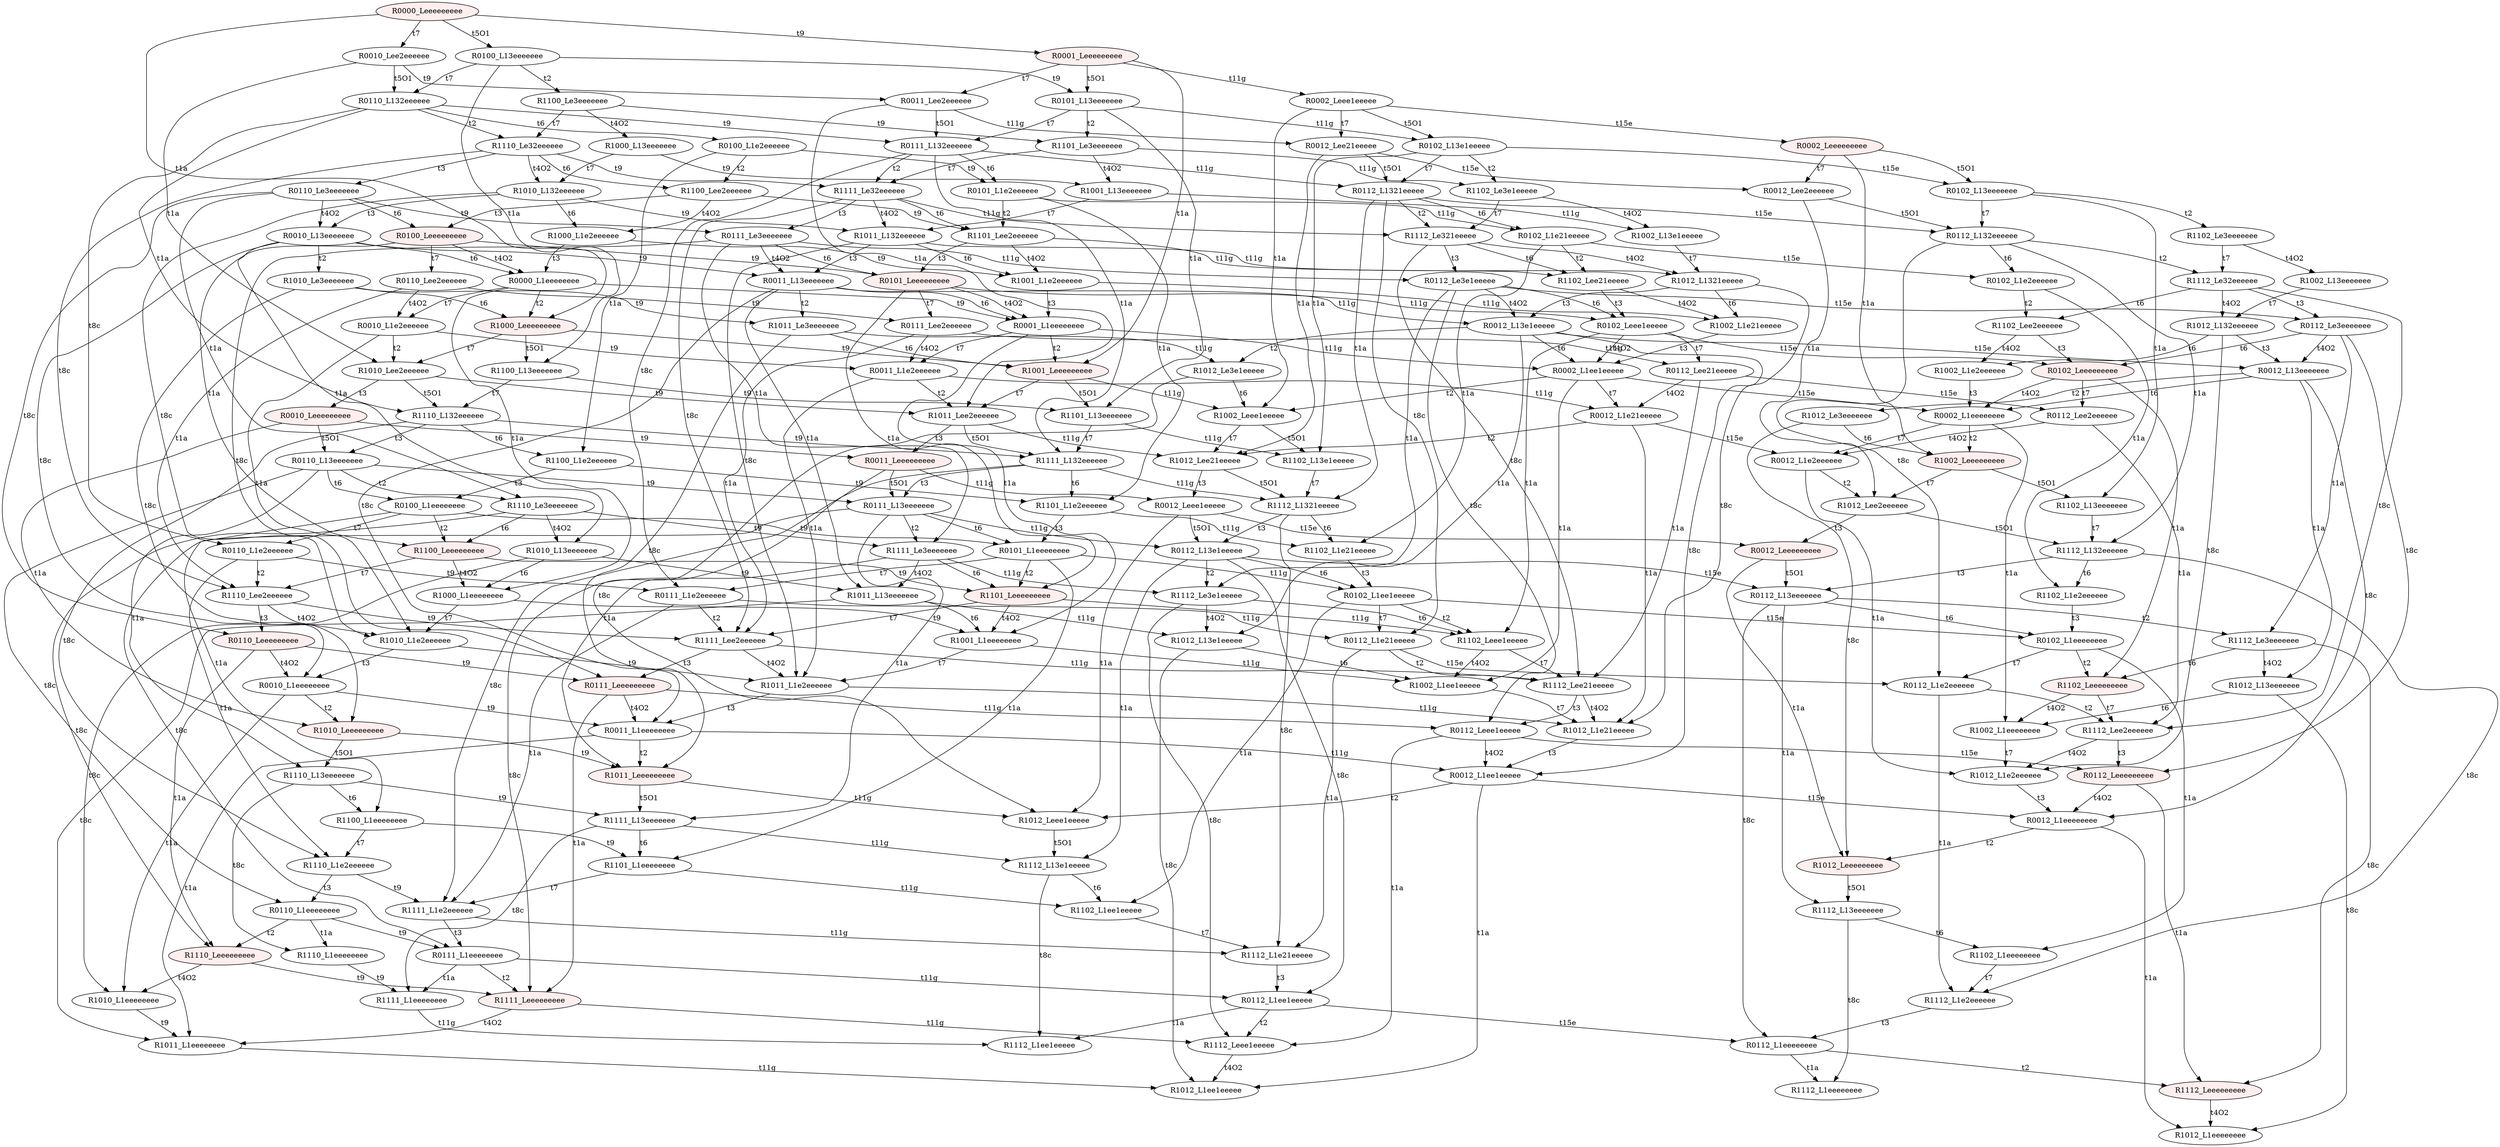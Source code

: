 digraph "SCinput/ic" {
node [style=filled fillcolor="#FFEEEE"]; R0000_Leeeeeeeee ;
node [style=filled fillcolor="#FFEEEE"]; R1000_Leeeeeeeee ;
node [fillcolor="#FFFFFF"]; R1100_L13eeeeeee ;
node [fillcolor="#FFFFFF"]; R1110_L132eeeeee ;
node [fillcolor="#FFFFFF"]; R0110_L13eeeeeee ;
node [fillcolor="#FFFFFF"]; R1110_L13eeeeeee ;
node [fillcolor="#FFFFFF"]; R1100_L1eeeeeeee ;
node [fillcolor="#FFFFFF"]; R1110_L1e2eeeeee ;
node [fillcolor="#FFFFFF"]; R0110_L1eeeeeeee ;
node [fillcolor="#FFFFFF"]; R1110_L1eeeeeeee ;
node [fillcolor="#FFFFFF"]; R1111_L1eeeeeeee ;
node [fillcolor="#FFFFFF"]; R1112_L1ee1eeeee ;
node [style=filled fillcolor="#FFEEEE"]; R1110_Leeeeeeeee ;
node [fillcolor="#FFFFFF"]; R1010_L1eeeeeeee ;
node [fillcolor="#FFFFFF"]; R1011_L1eeeeeeee ;
node [fillcolor="#FFFFFF"]; R1012_L1ee1eeeee ;
node [style=filled fillcolor="#FFEEEE"]; R1111_Leeeeeeeee ;
node [fillcolor="#FFFFFF"]; R1112_Leee1eeeee ;
node [fillcolor="#FFFFFF"]; R0111_L1eeeeeeee ;
node [fillcolor="#FFFFFF"]; R0112_L1ee1eeeee ;
node [fillcolor="#FFFFFF"]; R0112_L1eeeeeeee ;
node [fillcolor="#FFFFFF"]; R1112_L1eeeeeeee ;
node [style=filled fillcolor="#FFEEEE"]; R1112_Leeeeeeeee ;
node [fillcolor="#FFFFFF"]; R1012_L1eeeeeeee ;
node [fillcolor="#FFFFFF"]; R1111_L1e2eeeeee ;
node [fillcolor="#FFFFFF"]; R1112_L1e21eeeee ;
node [fillcolor="#FFFFFF"]; R1101_L1eeeeeeee ;
node [fillcolor="#FFFFFF"]; R1102_L1ee1eeeee ;
node [fillcolor="#FFFFFF"]; R1111_L13eeeeeee ;
node [fillcolor="#FFFFFF"]; R1112_L13e1eeeee ;
node [fillcolor="#FFFFFF"]; R1110_Le3eeeeeee ;
node [fillcolor="#FFFFFF"]; R1010_L13eeeeeee ;
node [fillcolor="#FFFFFF"]; R1000_L1eeeeeeee ;
node [fillcolor="#FFFFFF"]; R1010_L1e2eeeeee ;
node [fillcolor="#FFFFFF"]; R0010_L1eeeeeeee ;
node [style=filled fillcolor="#FFEEEE"]; R1010_Leeeeeeeee ;
node [style=filled fillcolor="#FFEEEE"]; R1011_Leeeeeeeee ;
node [fillcolor="#FFFFFF"]; R1012_Leee1eeeee ;
node [fillcolor="#FFFFFF"]; R0011_L1eeeeeeee ;
node [fillcolor="#FFFFFF"]; R0012_L1ee1eeeee ;
node [fillcolor="#FFFFFF"]; R0012_L1eeeeeeee ;
node [style=filled fillcolor="#FFEEEE"]; R1012_Leeeeeeeee ;
node [fillcolor="#FFFFFF"]; R1112_L13eeeeeee ;
node [fillcolor="#FFFFFF"]; R1102_L1eeeeeeee ;
node [fillcolor="#FFFFFF"]; R1112_L1e2eeeeee ;
node [fillcolor="#FFFFFF"]; R1011_L1e2eeeeee ;
node [fillcolor="#FFFFFF"]; R1012_L1e21eeeee ;
node [fillcolor="#FFFFFF"]; R1001_L1eeeeeeee ;
node [fillcolor="#FFFFFF"]; R1002_L1ee1eeeee ;
node [fillcolor="#FFFFFF"]; R1011_L13eeeeeee ;
node [fillcolor="#FFFFFF"]; R1012_L13e1eeeee ;
node [style=filled fillcolor="#FFEEEE"]; R1100_Leeeeeeeee ;
node [fillcolor="#FFFFFF"]; R1110_Lee2eeeeee ;
node [style=filled fillcolor="#FFEEEE"]; R0110_Leeeeeeeee ;
node [style=filled fillcolor="#FFEEEE"]; R0111_Leeeeeeeee ;
node [fillcolor="#FFFFFF"]; R0112_Leee1eeeee ;
node [style=filled fillcolor="#FFEEEE"]; R0112_Leeeeeeeee ;
node [fillcolor="#FFFFFF"]; R1111_Lee2eeeeee ;
node [fillcolor="#FFFFFF"]; R1112_Lee21eeeee ;
node [style=filled fillcolor="#FFEEEE"]; R1101_Leeeeeeeee ;
node [fillcolor="#FFFFFF"]; R1102_Leee1eeeee ;
node [fillcolor="#FFFFFF"]; R1111_Le3eeeeeee ;
node [fillcolor="#FFFFFF"]; R1112_Le3e1eeeee ;
node [fillcolor="#FFFFFF"]; R0100_L1eeeeeeee ;
node [fillcolor="#FFFFFF"]; R0110_L1e2eeeeee ;
node [fillcolor="#FFFFFF"]; R0111_L1e2eeeeee ;
node [fillcolor="#FFFFFF"]; R0112_L1e21eeeee ;
node [fillcolor="#FFFFFF"]; R0112_L1e2eeeeee ;
node [fillcolor="#FFFFFF"]; R1112_Lee2eeeeee ;
node [fillcolor="#FFFFFF"]; R1012_L1e2eeeeee ;
node [fillcolor="#FFFFFF"]; R0101_L1eeeeeeee ;
node [fillcolor="#FFFFFF"]; R0102_L1ee1eeeee ;
node [fillcolor="#FFFFFF"]; R0102_L1eeeeeeee ;
node [style=filled fillcolor="#FFEEEE"]; R1102_Leeeeeeeee ;
node [fillcolor="#FFFFFF"]; R1002_L1eeeeeeee ;
node [fillcolor="#FFFFFF"]; R0111_L13eeeeeee ;
node [fillcolor="#FFFFFF"]; R0112_L13e1eeeee ;
node [fillcolor="#FFFFFF"]; R0112_L13eeeeeee ;
node [fillcolor="#FFFFFF"]; R1112_Le3eeeeeee ;
node [fillcolor="#FFFFFF"]; R1012_L13eeeeeee ;
node [fillcolor="#FFFFFF"]; R1100_L1e2eeeeee ;
node [fillcolor="#FFFFFF"]; R1101_L1e2eeeeee ;
node [fillcolor="#FFFFFF"]; R1102_L1e21eeeee ;
node [fillcolor="#FFFFFF"]; R1111_L132eeeeee ;
node [fillcolor="#FFFFFF"]; R1112_L1321eeeee ;
node [fillcolor="#FFFFFF"]; R1101_L13eeeeeee ;
node [fillcolor="#FFFFFF"]; R1102_L13e1eeeee ;
node [fillcolor="#FFFFFF"]; R1010_Lee2eeeeee ;
node [style=filled fillcolor="#FFEEEE"]; R0010_Leeeeeeeee ;
node [style=filled fillcolor="#FFEEEE"]; R0011_Leeeeeeeee ;
node [fillcolor="#FFFFFF"]; R0012_Leee1eeeee ;
node [style=filled fillcolor="#FFEEEE"]; R0012_Leeeeeeeee ;
node [fillcolor="#FFFFFF"]; R1011_Lee2eeeeee ;
node [fillcolor="#FFFFFF"]; R1012_Lee21eeeee ;
node [style=filled fillcolor="#FFEEEE"]; R1001_Leeeeeeeee ;
node [fillcolor="#FFFFFF"]; R1002_Leee1eeeee ;
node [fillcolor="#FFFFFF"]; R0100_L13eeeeeee ;
node [fillcolor="#FFFFFF"]; R1100_Le3eeeeeee ;
node [fillcolor="#FFFFFF"]; R1000_L13eeeeeee ;
node [fillcolor="#FFFFFF"]; R1010_L132eeeeee ;
node [fillcolor="#FFFFFF"]; R0010_L13eeeeeee ;
node [fillcolor="#FFFFFF"]; R1010_Le3eeeeeee ;
node [fillcolor="#FFFFFF"]; R1011_Le3eeeeeee ;
node [fillcolor="#FFFFFF"]; R1012_Le3e1eeeee ;
node [fillcolor="#FFFFFF"]; R0000_L1eeeeeeee ;
node [fillcolor="#FFFFFF"]; R0010_L1e2eeeeee ;
node [fillcolor="#FFFFFF"]; R0011_L1e2eeeeee ;
node [fillcolor="#FFFFFF"]; R0012_L1e21eeeee ;
node [fillcolor="#FFFFFF"]; R0012_L1e2eeeeee ;
node [fillcolor="#FFFFFF"]; R1012_Lee2eeeeee ;
node [fillcolor="#FFFFFF"]; R1112_L132eeeeee ;
node [fillcolor="#FFFFFF"]; R1102_L1e2eeeeee ;
node [fillcolor="#FFFFFF"]; R0001_L1eeeeeeee ;
node [fillcolor="#FFFFFF"]; R0002_L1ee1eeeee ;
node [fillcolor="#FFFFFF"]; R0002_L1eeeeeeee ;
node [style=filled fillcolor="#FFEEEE"]; R1002_Leeeeeeeee ;
node [fillcolor="#FFFFFF"]; R1102_L13eeeeeee ;
node [fillcolor="#FFFFFF"]; R0011_L13eeeeeee ;
node [fillcolor="#FFFFFF"]; R0012_L13e1eeeee ;
node [fillcolor="#FFFFFF"]; R0012_L13eeeeeee ;
node [fillcolor="#FFFFFF"]; R1012_Le3eeeeeee ;
node [fillcolor="#FFFFFF"]; R1000_L1e2eeeeee ;
node [fillcolor="#FFFFFF"]; R1001_L1e2eeeeee ;
node [fillcolor="#FFFFFF"]; R1002_L1e21eeeee ;
node [fillcolor="#FFFFFF"]; R1011_L132eeeeee ;
node [fillcolor="#FFFFFF"]; R1012_L1321eeeee ;
node [fillcolor="#FFFFFF"]; R1001_L13eeeeeee ;
node [fillcolor="#FFFFFF"]; R1002_L13e1eeeee ;
node [fillcolor="#FFFFFF"]; R1110_Le32eeeeee ;
node [fillcolor="#FFFFFF"]; R0110_Le3eeeeeee ;
node [style=filled fillcolor="#FFEEEE"]; R0100_Leeeeeeeee ;
node [fillcolor="#FFFFFF"]; R0110_Lee2eeeeee ;
node [fillcolor="#FFFFFF"]; R0111_Lee2eeeeee ;
node [fillcolor="#FFFFFF"]; R0112_Lee21eeeee ;
node [fillcolor="#FFFFFF"]; R0112_Lee2eeeeee ;
node [style=filled fillcolor="#FFEEEE"]; R0101_Leeeeeeeee ;
node [fillcolor="#FFFFFF"]; R0102_Leee1eeeee ;
node [style=filled fillcolor="#FFEEEE"]; R0102_Leeeeeeeee ;
node [fillcolor="#FFFFFF"]; R0111_Le3eeeeeee ;
node [fillcolor="#FFFFFF"]; R0112_Le3e1eeeee ;
node [fillcolor="#FFFFFF"]; R0112_Le3eeeeeee ;
node [fillcolor="#FFFFFF"]; R1100_Lee2eeeeee ;
node [fillcolor="#FFFFFF"]; R1101_Lee2eeeeee ;
node [fillcolor="#FFFFFF"]; R1102_Lee21eeeee ;
node [fillcolor="#FFFFFF"]; R1111_Le32eeeeee ;
node [fillcolor="#FFFFFF"]; R1112_Le321eeeee ;
node [fillcolor="#FFFFFF"]; R1101_Le3eeeeeee ;
node [fillcolor="#FFFFFF"]; R1102_Le3e1eeeee ;
node [fillcolor="#FFFFFF"]; R0110_L132eeeeee ;
node [fillcolor="#FFFFFF"]; R0100_L1e2eeeeee ;
node [fillcolor="#FFFFFF"]; R0101_L1e2eeeeee ;
node [fillcolor="#FFFFFF"]; R0102_L1e21eeeee ;
node [fillcolor="#FFFFFF"]; R0102_L1e2eeeeee ;
node [fillcolor="#FFFFFF"]; R1102_Lee2eeeeee ;
node [fillcolor="#FFFFFF"]; R1002_L1e2eeeeee ;
node [fillcolor="#FFFFFF"]; R0111_L132eeeeee ;
node [fillcolor="#FFFFFF"]; R0112_L1321eeeee ;
node [fillcolor="#FFFFFF"]; R0112_L132eeeeee ;
node [fillcolor="#FFFFFF"]; R1112_Le32eeeeee ;
node [fillcolor="#FFFFFF"]; R1012_L132eeeeee ;
node [fillcolor="#FFFFFF"]; R0101_L13eeeeeee ;
node [fillcolor="#FFFFFF"]; R0102_L13e1eeeee ;
node [fillcolor="#FFFFFF"]; R0102_L13eeeeeee ;
node [fillcolor="#FFFFFF"]; R1102_Le3eeeeeee ;
node [fillcolor="#FFFFFF"]; R1002_L13eeeeeee ;
node [fillcolor="#FFFFFF"]; R0010_Lee2eeeeee ;
node [fillcolor="#FFFFFF"]; R0011_Lee2eeeeee ;
node [fillcolor="#FFFFFF"]; R0012_Lee21eeeee ;
node [fillcolor="#FFFFFF"]; R0012_Lee2eeeeee ;
node [style=filled fillcolor="#FFEEEE"]; R0001_Leeeeeeeee ;
node [fillcolor="#FFFFFF"]; R0002_Leee1eeeee ;
node [style=filled fillcolor="#FFEEEE"]; R0002_Leeeeeeeee ;
R0000_Leeeeeeeee -> R0001_Leeeeeeeee [label=t9]
R0000_Leeeeeeeee -> R0010_Lee2eeeeee [label=t7]
R0000_Leeeeeeeee -> R0100_L13eeeeeee [label=t5O1]
R0000_Leeeeeeeee -> R1000_Leeeeeeeee [label=t1a]
R1000_Leeeeeeeee -> R1001_Leeeeeeeee [label=t9]
R1000_Leeeeeeeee -> R1010_Lee2eeeeee [label=t7]
R1000_Leeeeeeeee -> R1100_L13eeeeeee [label=t5O1]
R1100_L13eeeeeee -> R1101_L13eeeeeee [label=t9]
R1100_L13eeeeeee -> R1110_L132eeeeee [label=t7]
R1110_L132eeeeee -> R1111_L132eeeeee [label=t9]
R1110_L132eeeeee -> R1110_L1e2eeeeee [label=t8c]
R1110_L132eeeeee -> R1100_L1e2eeeeee [label=t6]
R1110_L132eeeeee -> R0110_L13eeeeeee [label=t3]
R0110_L13eeeeeee -> R0111_L13eeeeeee [label=t9]
R0110_L13eeeeeee -> R0110_L1eeeeeeee [label=t8c]
R0110_L13eeeeeee -> R0100_L1eeeeeeee [label=t6]
R0110_L13eeeeeee -> R1110_Le3eeeeeee [label=t2]
R0110_L13eeeeeee -> R1110_L13eeeeeee [label=t1a]
R1110_L13eeeeeee -> R1111_L13eeeeeee [label=t9]
R1110_L13eeeeeee -> R1110_L1eeeeeeee [label=t8c]
R1110_L13eeeeeee -> R1100_L1eeeeeeee [label=t6]
R1100_L1eeeeeeee -> R1101_L1eeeeeeee [label=t9]
R1100_L1eeeeeeee -> R1110_L1e2eeeeee [label=t7]
R1110_L1e2eeeeee -> R1111_L1e2eeeeee [label=t9]
R1110_L1e2eeeeee -> R0110_L1eeeeeeee [label=t3]
R0110_L1eeeeeeee -> R0111_L1eeeeeeee [label=t9]
R0110_L1eeeeeeee -> R1110_Leeeeeeeee [label=t2]
R0110_L1eeeeeeee -> R1110_L1eeeeeeee [label=t1a]
R1110_L1eeeeeeee -> R1111_L1eeeeeeee [label=t9]
R1111_L1eeeeeeee -> R1112_L1ee1eeeee [label=t11g]
R1110_Leeeeeeeee -> R1111_Leeeeeeeee [label=t9]
R1110_Leeeeeeeee -> R1010_L1eeeeeeee [label=t4O2]
R1010_L1eeeeeeee -> R1011_L1eeeeeeee [label=t9]
R1011_L1eeeeeeee -> R1012_L1ee1eeeee [label=t11g]
R1111_Leeeeeeeee -> R1112_Leee1eeeee [label=t11g]
R1111_Leeeeeeeee -> R1011_L1eeeeeeee [label=t4O2]
R1112_Leee1eeeee -> R1012_L1ee1eeeee [label=t4O2]
R0111_L1eeeeeeee -> R0112_L1ee1eeeee [label=t11g]
R0111_L1eeeeeeee -> R1111_Leeeeeeeee [label=t2]
R0111_L1eeeeeeee -> R1111_L1eeeeeeee [label=t1a]
R0112_L1ee1eeeee -> R0112_L1eeeeeeee [label=t15e]
R0112_L1ee1eeeee -> R1112_Leee1eeeee [label=t2]
R0112_L1ee1eeeee -> R1112_L1ee1eeeee [label=t1a]
R0112_L1eeeeeeee -> R1112_Leeeeeeeee [label=t2]
R0112_L1eeeeeeee -> R1112_L1eeeeeeee [label=t1a]
R1112_Leeeeeeeee -> R1012_L1eeeeeeee [label=t4O2]
R1111_L1e2eeeeee -> R1112_L1e21eeeee [label=t11g]
R1111_L1e2eeeeee -> R0111_L1eeeeeeee [label=t3]
R1112_L1e21eeeee -> R0112_L1ee1eeeee [label=t3]
R1101_L1eeeeeeee -> R1102_L1ee1eeeee [label=t11g]
R1101_L1eeeeeeee -> R1111_L1e2eeeeee [label=t7]
R1102_L1ee1eeeee -> R1112_L1e21eeeee [label=t7]
R1111_L13eeeeeee -> R1112_L13e1eeeee [label=t11g]
R1111_L13eeeeeee -> R1111_L1eeeeeeee [label=t8c]
R1111_L13eeeeeee -> R1101_L1eeeeeeee [label=t6]
R1112_L13e1eeeee -> R1112_L1ee1eeeee [label=t8c]
R1112_L13e1eeeee -> R1102_L1ee1eeeee [label=t6]
R1110_Le3eeeeeee -> R1111_Le3eeeeeee [label=t9]
R1110_Le3eeeeeee -> R1110_Leeeeeeeee [label=t8c]
R1110_Le3eeeeeee -> R1100_Leeeeeeeee [label=t6]
R1110_Le3eeeeeee -> R1010_L13eeeeeee [label=t4O2]
R1010_L13eeeeeee -> R1011_L13eeeeeee [label=t9]
R1010_L13eeeeeee -> R1010_L1eeeeeeee [label=t8c]
R1010_L13eeeeeee -> R1000_L1eeeeeeee [label=t6]
R1000_L1eeeeeeee -> R1001_L1eeeeeeee [label=t9]
R1000_L1eeeeeeee -> R1010_L1e2eeeeee [label=t7]
R1010_L1e2eeeeee -> R1011_L1e2eeeeee [label=t9]
R1010_L1e2eeeeee -> R0010_L1eeeeeeee [label=t3]
R0010_L1eeeeeeee -> R0011_L1eeeeeeee [label=t9]
R0010_L1eeeeeeee -> R1010_Leeeeeeeee [label=t2]
R0010_L1eeeeeeee -> R1010_L1eeeeeeee [label=t1a]
R1010_Leeeeeeeee -> R1011_Leeeeeeeee [label=t9]
R1010_Leeeeeeeee -> R1110_L13eeeeeee [label=t5O1]
R1011_Leeeeeeeee -> R1012_Leee1eeeee [label=t11g]
R1011_Leeeeeeeee -> R1111_L13eeeeeee [label=t5O1]
R1012_Leee1eeeee -> R1112_L13e1eeeee [label=t5O1]
R0011_L1eeeeeeee -> R0012_L1ee1eeeee [label=t11g]
R0011_L1eeeeeeee -> R1011_Leeeeeeeee [label=t2]
R0011_L1eeeeeeee -> R1011_L1eeeeeeee [label=t1a]
R0012_L1ee1eeeee -> R0012_L1eeeeeeee [label=t15e]
R0012_L1ee1eeeee -> R1012_Leee1eeeee [label=t2]
R0012_L1ee1eeeee -> R1012_L1ee1eeeee [label=t1a]
R0012_L1eeeeeeee -> R1012_Leeeeeeeee [label=t2]
R0012_L1eeeeeeee -> R1012_L1eeeeeeee [label=t1a]
R1012_Leeeeeeeee -> R1112_L13eeeeeee [label=t5O1]
R1112_L13eeeeeee -> R1112_L1eeeeeeee [label=t8c]
R1112_L13eeeeeee -> R1102_L1eeeeeeee [label=t6]
R1102_L1eeeeeeee -> R1112_L1e2eeeeee [label=t7]
R1112_L1e2eeeeee -> R0112_L1eeeeeeee [label=t3]
R1011_L1e2eeeeee -> R1012_L1e21eeeee [label=t11g]
R1011_L1e2eeeeee -> R0011_L1eeeeeeee [label=t3]
R1012_L1e21eeeee -> R0012_L1ee1eeeee [label=t3]
R1001_L1eeeeeeee -> R1002_L1ee1eeeee [label=t11g]
R1001_L1eeeeeeee -> R1011_L1e2eeeeee [label=t7]
R1002_L1ee1eeeee -> R1012_L1e21eeeee [label=t7]
R1011_L13eeeeeee -> R1012_L13e1eeeee [label=t11g]
R1011_L13eeeeeee -> R1011_L1eeeeeeee [label=t8c]
R1011_L13eeeeeee -> R1001_L1eeeeeeee [label=t6]
R1012_L13e1eeeee -> R1012_L1ee1eeeee [label=t8c]
R1012_L13e1eeeee -> R1002_L1ee1eeeee [label=t6]
R1100_Leeeeeeeee -> R1101_Leeeeeeeee [label=t9]
R1100_Leeeeeeeee -> R1110_Lee2eeeeee [label=t7]
R1100_Leeeeeeeee -> R1000_L1eeeeeeee [label=t4O2]
R1110_Lee2eeeeee -> R1111_Lee2eeeeee [label=t9]
R1110_Lee2eeeeee -> R1010_L1e2eeeeee [label=t4O2]
R1110_Lee2eeeeee -> R0110_Leeeeeeeee [label=t3]
R0110_Leeeeeeeee -> R0111_Leeeeeeeee [label=t9]
R0110_Leeeeeeeee -> R0010_L1eeeeeeee [label=t4O2]
R0110_Leeeeeeeee -> R1110_Leeeeeeeee [label=t1a]
R0111_Leeeeeeeee -> R0112_Leee1eeeee [label=t11g]
R0111_Leeeeeeeee -> R0011_L1eeeeeeee [label=t4O2]
R0111_Leeeeeeeee -> R1111_Leeeeeeeee [label=t1a]
R0112_Leee1eeeee -> R0012_L1ee1eeeee [label=t4O2]
R0112_Leee1eeeee -> R0112_Leeeeeeeee [label=t15e]
R0112_Leee1eeeee -> R1112_Leee1eeeee [label=t1a]
R0112_Leeeeeeeee -> R0012_L1eeeeeeee [label=t4O2]
R0112_Leeeeeeeee -> R1112_Leeeeeeeee [label=t1a]
R1111_Lee2eeeeee -> R1112_Lee21eeeee [label=t11g]
R1111_Lee2eeeeee -> R1011_L1e2eeeeee [label=t4O2]
R1111_Lee2eeeeee -> R0111_Leeeeeeeee [label=t3]
R1112_Lee21eeeee -> R1012_L1e21eeeee [label=t4O2]
R1112_Lee21eeeee -> R0112_Leee1eeeee [label=t3]
R1101_Leeeeeeeee -> R1102_Leee1eeeee [label=t11g]
R1101_Leeeeeeeee -> R1111_Lee2eeeeee [label=t7]
R1101_Leeeeeeeee -> R1001_L1eeeeeeee [label=t4O2]
R1102_Leee1eeeee -> R1112_Lee21eeeee [label=t7]
R1102_Leee1eeeee -> R1002_L1ee1eeeee [label=t4O2]
R1111_Le3eeeeeee -> R1112_Le3e1eeeee [label=t11g]
R1111_Le3eeeeeee -> R1111_Leeeeeeeee [label=t8c]
R1111_Le3eeeeeee -> R1101_Leeeeeeeee [label=t6]
R1111_Le3eeeeeee -> R1011_L13eeeeeee [label=t4O2]
R1112_Le3e1eeeee -> R1112_Leee1eeeee [label=t8c]
R1112_Le3e1eeeee -> R1102_Leee1eeeee [label=t6]
R1112_Le3e1eeeee -> R1012_L13e1eeeee [label=t4O2]
R0100_L1eeeeeeee -> R0101_L1eeeeeeee [label=t9]
R0100_L1eeeeeeee -> R0110_L1e2eeeeee [label=t7]
R0100_L1eeeeeeee -> R1100_Leeeeeeeee [label=t2]
R0100_L1eeeeeeee -> R1100_L1eeeeeeee [label=t1a]
R0110_L1e2eeeeee -> R0111_L1e2eeeeee [label=t9]
R0110_L1e2eeeeee -> R1110_Lee2eeeeee [label=t2]
R0110_L1e2eeeeee -> R1110_L1e2eeeeee [label=t1a]
R0111_L1e2eeeeee -> R0112_L1e21eeeee [label=t11g]
R0111_L1e2eeeeee -> R1111_Lee2eeeeee [label=t2]
R0111_L1e2eeeeee -> R1111_L1e2eeeeee [label=t1a]
R0112_L1e21eeeee -> R0112_L1e2eeeeee [label=t15e]
R0112_L1e21eeeee -> R1112_Lee21eeeee [label=t2]
R0112_L1e21eeeee -> R1112_L1e21eeeee [label=t1a]
R0112_L1e2eeeeee -> R1112_Lee2eeeeee [label=t2]
R0112_L1e2eeeeee -> R1112_L1e2eeeeee [label=t1a]
R1112_Lee2eeeeee -> R1012_L1e2eeeeee [label=t4O2]
R1112_Lee2eeeeee -> R0112_Leeeeeeeee [label=t3]
R1012_L1e2eeeeee -> R0012_L1eeeeeeee [label=t3]
R0101_L1eeeeeeee -> R0102_L1ee1eeeee [label=t11g]
R0101_L1eeeeeeee -> R0111_L1e2eeeeee [label=t7]
R0101_L1eeeeeeee -> R1101_Leeeeeeeee [label=t2]
R0101_L1eeeeeeee -> R1101_L1eeeeeeee [label=t1a]
R0102_L1ee1eeeee -> R0112_L1e21eeeee [label=t7]
R0102_L1ee1eeeee -> R0102_L1eeeeeeee [label=t15e]
R0102_L1ee1eeeee -> R1102_Leee1eeeee [label=t2]
R0102_L1ee1eeeee -> R1102_L1ee1eeeee [label=t1a]
R0102_L1eeeeeeee -> R0112_L1e2eeeeee [label=t7]
R0102_L1eeeeeeee -> R1102_Leeeeeeeee [label=t2]
R0102_L1eeeeeeee -> R1102_L1eeeeeeee [label=t1a]
R1102_Leeeeeeeee -> R1112_Lee2eeeeee [label=t7]
R1102_Leeeeeeeee -> R1002_L1eeeeeeee [label=t4O2]
R1002_L1eeeeeeee -> R1012_L1e2eeeeee [label=t7]
R0111_L13eeeeeee -> R0112_L13e1eeeee [label=t11g]
R0111_L13eeeeeee -> R0111_L1eeeeeeee [label=t8c]
R0111_L13eeeeeee -> R0101_L1eeeeeeee [label=t6]
R0111_L13eeeeeee -> R1111_Le3eeeeeee [label=t2]
R0111_L13eeeeeee -> R1111_L13eeeeeee [label=t1a]
R0112_L13e1eeeee -> R0112_L1ee1eeeee [label=t8c]
R0112_L13e1eeeee -> R0102_L1ee1eeeee [label=t6]
R0112_L13e1eeeee -> R0112_L13eeeeeee [label=t15e]
R0112_L13e1eeeee -> R1112_Le3e1eeeee [label=t2]
R0112_L13e1eeeee -> R1112_L13e1eeeee [label=t1a]
R0112_L13eeeeeee -> R0112_L1eeeeeeee [label=t8c]
R0112_L13eeeeeee -> R0102_L1eeeeeeee [label=t6]
R0112_L13eeeeeee -> R1112_Le3eeeeeee [label=t2]
R0112_L13eeeeeee -> R1112_L13eeeeeee [label=t1a]
R1112_Le3eeeeeee -> R1112_Leeeeeeeee [label=t8c]
R1112_Le3eeeeeee -> R1102_Leeeeeeeee [label=t6]
R1112_Le3eeeeeee -> R1012_L13eeeeeee [label=t4O2]
R1012_L13eeeeeee -> R1012_L1eeeeeeee [label=t8c]
R1012_L13eeeeeee -> R1002_L1eeeeeeee [label=t6]
R1100_L1e2eeeeee -> R1101_L1e2eeeeee [label=t9]
R1100_L1e2eeeeee -> R0100_L1eeeeeeee [label=t3]
R1101_L1e2eeeeee -> R1102_L1e21eeeee [label=t11g]
R1101_L1e2eeeeee -> R0101_L1eeeeeeee [label=t3]
R1102_L1e21eeeee -> R0102_L1ee1eeeee [label=t3]
R1111_L132eeeeee -> R1112_L1321eeeee [label=t11g]
R1111_L132eeeeee -> R1111_L1e2eeeeee [label=t8c]
R1111_L132eeeeee -> R1101_L1e2eeeeee [label=t6]
R1111_L132eeeeee -> R0111_L13eeeeeee [label=t3]
R1112_L1321eeeee -> R1112_L1e21eeeee [label=t8c]
R1112_L1321eeeee -> R1102_L1e21eeeee [label=t6]
R1112_L1321eeeee -> R0112_L13e1eeeee [label=t3]
R1101_L13eeeeeee -> R1102_L13e1eeeee [label=t11g]
R1101_L13eeeeeee -> R1111_L132eeeeee [label=t7]
R1102_L13e1eeeee -> R1112_L1321eeeee [label=t7]
R1010_Lee2eeeeee -> R1011_Lee2eeeeee [label=t9]
R1010_Lee2eeeeee -> R1110_L132eeeeee [label=t5O1]
R1010_Lee2eeeeee -> R0010_Leeeeeeeee [label=t3]
R0010_Leeeeeeeee -> R0011_Leeeeeeeee [label=t9]
R0010_Leeeeeeeee -> R0110_L13eeeeeee [label=t5O1]
R0010_Leeeeeeeee -> R1010_Leeeeeeeee [label=t1a]
R0011_Leeeeeeeee -> R0012_Leee1eeeee [label=t11g]
R0011_Leeeeeeeee -> R0111_L13eeeeeee [label=t5O1]
R0011_Leeeeeeeee -> R1011_Leeeeeeeee [label=t1a]
R0012_Leee1eeeee -> R0112_L13e1eeeee [label=t5O1]
R0012_Leee1eeeee -> R0012_Leeeeeeeee [label=t15e]
R0012_Leee1eeeee -> R1012_Leee1eeeee [label=t1a]
R0012_Leeeeeeeee -> R0112_L13eeeeeee [label=t5O1]
R0012_Leeeeeeeee -> R1012_Leeeeeeeee [label=t1a]
R1011_Lee2eeeeee -> R1012_Lee21eeeee [label=t11g]
R1011_Lee2eeeeee -> R1111_L132eeeeee [label=t5O1]
R1011_Lee2eeeeee -> R0011_Leeeeeeeee [label=t3]
R1012_Lee21eeeee -> R1112_L1321eeeee [label=t5O1]
R1012_Lee21eeeee -> R0012_Leee1eeeee [label=t3]
R1001_Leeeeeeeee -> R1002_Leee1eeeee [label=t11g]
R1001_Leeeeeeeee -> R1011_Lee2eeeeee [label=t7]
R1001_Leeeeeeeee -> R1101_L13eeeeeee [label=t5O1]
R1002_Leee1eeeee -> R1012_Lee21eeeee [label=t7]
R1002_Leee1eeeee -> R1102_L13e1eeeee [label=t5O1]
R0100_L13eeeeeee -> R0101_L13eeeeeee [label=t9]
R0100_L13eeeeeee -> R0110_L132eeeeee [label=t7]
R0100_L13eeeeeee -> R1100_Le3eeeeeee [label=t2]
R0100_L13eeeeeee -> R1100_L13eeeeeee [label=t1a]
R1100_Le3eeeeeee -> R1101_Le3eeeeeee [label=t9]
R1100_Le3eeeeeee -> R1110_Le32eeeeee [label=t7]
R1100_Le3eeeeeee -> R1000_L13eeeeeee [label=t4O2]
R1000_L13eeeeeee -> R1001_L13eeeeeee [label=t9]
R1000_L13eeeeeee -> R1010_L132eeeeee [label=t7]
R1010_L132eeeeee -> R1011_L132eeeeee [label=t9]
R1010_L132eeeeee -> R1010_L1e2eeeeee [label=t8c]
R1010_L132eeeeee -> R1000_L1e2eeeeee [label=t6]
R1010_L132eeeeee -> R0010_L13eeeeeee [label=t3]
R0010_L13eeeeeee -> R0011_L13eeeeeee [label=t9]
R0010_L13eeeeeee -> R0010_L1eeeeeeee [label=t8c]
R0010_L13eeeeeee -> R0000_L1eeeeeeee [label=t6]
R0010_L13eeeeeee -> R1010_Le3eeeeeee [label=t2]
R0010_L13eeeeeee -> R1010_L13eeeeeee [label=t1a]
R1010_Le3eeeeeee -> R1011_Le3eeeeeee [label=t9]
R1010_Le3eeeeeee -> R1010_Leeeeeeeee [label=t8c]
R1010_Le3eeeeeee -> R1000_Leeeeeeeee [label=t6]
R1011_Le3eeeeeee -> R1012_Le3e1eeeee [label=t11g]
R1011_Le3eeeeeee -> R1011_Leeeeeeeee [label=t8c]
R1011_Le3eeeeeee -> R1001_Leeeeeeeee [label=t6]
R1012_Le3e1eeeee -> R1012_Leee1eeeee [label=t8c]
R1012_Le3e1eeeee -> R1002_Leee1eeeee [label=t6]
R0000_L1eeeeeeee -> R0001_L1eeeeeeee [label=t9]
R0000_L1eeeeeeee -> R0010_L1e2eeeeee [label=t7]
R0000_L1eeeeeeee -> R1000_Leeeeeeeee [label=t2]
R0000_L1eeeeeeee -> R1000_L1eeeeeeee [label=t1a]
R0010_L1e2eeeeee -> R0011_L1e2eeeeee [label=t9]
R0010_L1e2eeeeee -> R1010_Lee2eeeeee [label=t2]
R0010_L1e2eeeeee -> R1010_L1e2eeeeee [label=t1a]
R0011_L1e2eeeeee -> R0012_L1e21eeeee [label=t11g]
R0011_L1e2eeeeee -> R1011_Lee2eeeeee [label=t2]
R0011_L1e2eeeeee -> R1011_L1e2eeeeee [label=t1a]
R0012_L1e21eeeee -> R0012_L1e2eeeeee [label=t15e]
R0012_L1e21eeeee -> R1012_Lee21eeeee [label=t2]
R0012_L1e21eeeee -> R1012_L1e21eeeee [label=t1a]
R0012_L1e2eeeeee -> R1012_Lee2eeeeee [label=t2]
R0012_L1e2eeeeee -> R1012_L1e2eeeeee [label=t1a]
R1012_Lee2eeeeee -> R1112_L132eeeeee [label=t5O1]
R1012_Lee2eeeeee -> R0012_Leeeeeeeee [label=t3]
R1112_L132eeeeee -> R1112_L1e2eeeeee [label=t8c]
R1112_L132eeeeee -> R1102_L1e2eeeeee [label=t6]
R1112_L132eeeeee -> R0112_L13eeeeeee [label=t3]
R1102_L1e2eeeeee -> R0102_L1eeeeeeee [label=t3]
R0001_L1eeeeeeee -> R0002_L1ee1eeeee [label=t11g]
R0001_L1eeeeeeee -> R0011_L1e2eeeeee [label=t7]
R0001_L1eeeeeeee -> R1001_Leeeeeeeee [label=t2]
R0001_L1eeeeeeee -> R1001_L1eeeeeeee [label=t1a]
R0002_L1ee1eeeee -> R0012_L1e21eeeee [label=t7]
R0002_L1ee1eeeee -> R0002_L1eeeeeeee [label=t15e]
R0002_L1ee1eeeee -> R1002_Leee1eeeee [label=t2]
R0002_L1ee1eeeee -> R1002_L1ee1eeeee [label=t1a]
R0002_L1eeeeeeee -> R0012_L1e2eeeeee [label=t7]
R0002_L1eeeeeeee -> R1002_Leeeeeeeee [label=t2]
R0002_L1eeeeeeee -> R1002_L1eeeeeeee [label=t1a]
R1002_Leeeeeeeee -> R1012_Lee2eeeeee [label=t7]
R1002_Leeeeeeeee -> R1102_L13eeeeeee [label=t5O1]
R1102_L13eeeeeee -> R1112_L132eeeeee [label=t7]
R0011_L13eeeeeee -> R0012_L13e1eeeee [label=t11g]
R0011_L13eeeeeee -> R0011_L1eeeeeeee [label=t8c]
R0011_L13eeeeeee -> R0001_L1eeeeeeee [label=t6]
R0011_L13eeeeeee -> R1011_Le3eeeeeee [label=t2]
R0011_L13eeeeeee -> R1011_L13eeeeeee [label=t1a]
R0012_L13e1eeeee -> R0012_L1ee1eeeee [label=t8c]
R0012_L13e1eeeee -> R0002_L1ee1eeeee [label=t6]
R0012_L13e1eeeee -> R0012_L13eeeeeee [label=t15e]
R0012_L13e1eeeee -> R1012_Le3e1eeeee [label=t2]
R0012_L13e1eeeee -> R1012_L13e1eeeee [label=t1a]
R0012_L13eeeeeee -> R0012_L1eeeeeeee [label=t8c]
R0012_L13eeeeeee -> R0002_L1eeeeeeee [label=t6]
R0012_L13eeeeeee -> R1012_Le3eeeeeee [label=t2]
R0012_L13eeeeeee -> R1012_L13eeeeeee [label=t1a]
R1012_Le3eeeeeee -> R1012_Leeeeeeeee [label=t8c]
R1012_Le3eeeeeee -> R1002_Leeeeeeeee [label=t6]
R1000_L1e2eeeeee -> R1001_L1e2eeeeee [label=t9]
R1000_L1e2eeeeee -> R0000_L1eeeeeeee [label=t3]
R1001_L1e2eeeeee -> R1002_L1e21eeeee [label=t11g]
R1001_L1e2eeeeee -> R0001_L1eeeeeeee [label=t3]
R1002_L1e21eeeee -> R0002_L1ee1eeeee [label=t3]
R1011_L132eeeeee -> R1012_L1321eeeee [label=t11g]
R1011_L132eeeeee -> R1011_L1e2eeeeee [label=t8c]
R1011_L132eeeeee -> R1001_L1e2eeeeee [label=t6]
R1011_L132eeeeee -> R0011_L13eeeeeee [label=t3]
R1012_L1321eeeee -> R1012_L1e21eeeee [label=t8c]
R1012_L1321eeeee -> R1002_L1e21eeeee [label=t6]
R1012_L1321eeeee -> R0012_L13e1eeeee [label=t3]
R1001_L13eeeeeee -> R1002_L13e1eeeee [label=t11g]
R1001_L13eeeeeee -> R1011_L132eeeeee [label=t7]
R1002_L13e1eeeee -> R1012_L1321eeeee [label=t7]
R1110_Le32eeeeee -> R1111_Le32eeeeee [label=t9]
R1110_Le32eeeeee -> R1110_Lee2eeeeee [label=t8c]
R1110_Le32eeeeee -> R1100_Lee2eeeeee [label=t6]
R1110_Le32eeeeee -> R1010_L132eeeeee [label=t4O2]
R1110_Le32eeeeee -> R0110_Le3eeeeeee [label=t3]
R0110_Le3eeeeeee -> R0111_Le3eeeeeee [label=t9]
R0110_Le3eeeeeee -> R0110_Leeeeeeeee [label=t8c]
R0110_Le3eeeeeee -> R0100_Leeeeeeeee [label=t6]
R0110_Le3eeeeeee -> R0010_L13eeeeeee [label=t4O2]
R0110_Le3eeeeeee -> R1110_Le3eeeeeee [label=t1a]
R0100_Leeeeeeeee -> R0101_Leeeeeeeee [label=t9]
R0100_Leeeeeeeee -> R0110_Lee2eeeeee [label=t7]
R0100_Leeeeeeeee -> R0000_L1eeeeeeee [label=t4O2]
R0100_Leeeeeeeee -> R1100_Leeeeeeeee [label=t1a]
R0110_Lee2eeeeee -> R0111_Lee2eeeeee [label=t9]
R0110_Lee2eeeeee -> R0010_L1e2eeeeee [label=t4O2]
R0110_Lee2eeeeee -> R1110_Lee2eeeeee [label=t1a]
R0111_Lee2eeeeee -> R0112_Lee21eeeee [label=t11g]
R0111_Lee2eeeeee -> R0011_L1e2eeeeee [label=t4O2]
R0111_Lee2eeeeee -> R1111_Lee2eeeeee [label=t1a]
R0112_Lee21eeeee -> R0012_L1e21eeeee [label=t4O2]
R0112_Lee21eeeee -> R0112_Lee2eeeeee [label=t15e]
R0112_Lee21eeeee -> R1112_Lee21eeeee [label=t1a]
R0112_Lee2eeeeee -> R0012_L1e2eeeeee [label=t4O2]
R0112_Lee2eeeeee -> R1112_Lee2eeeeee [label=t1a]
R0101_Leeeeeeeee -> R0102_Leee1eeeee [label=t11g]
R0101_Leeeeeeeee -> R0111_Lee2eeeeee [label=t7]
R0101_Leeeeeeeee -> R0001_L1eeeeeeee [label=t4O2]
R0101_Leeeeeeeee -> R1101_Leeeeeeeee [label=t1a]
R0102_Leee1eeeee -> R0112_Lee21eeeee [label=t7]
R0102_Leee1eeeee -> R0002_L1ee1eeeee [label=t4O2]
R0102_Leee1eeeee -> R0102_Leeeeeeeee [label=t15e]
R0102_Leee1eeeee -> R1102_Leee1eeeee [label=t1a]
R0102_Leeeeeeeee -> R0112_Lee2eeeeee [label=t7]
R0102_Leeeeeeeee -> R0002_L1eeeeeeee [label=t4O2]
R0102_Leeeeeeeee -> R1102_Leeeeeeeee [label=t1a]
R0111_Le3eeeeeee -> R0112_Le3e1eeeee [label=t11g]
R0111_Le3eeeeeee -> R0111_Leeeeeeeee [label=t8c]
R0111_Le3eeeeeee -> R0101_Leeeeeeeee [label=t6]
R0111_Le3eeeeeee -> R0011_L13eeeeeee [label=t4O2]
R0111_Le3eeeeeee -> R1111_Le3eeeeeee [label=t1a]
R0112_Le3e1eeeee -> R0112_Leee1eeeee [label=t8c]
R0112_Le3e1eeeee -> R0102_Leee1eeeee [label=t6]
R0112_Le3e1eeeee -> R0012_L13e1eeeee [label=t4O2]
R0112_Le3e1eeeee -> R0112_Le3eeeeeee [label=t15e]
R0112_Le3e1eeeee -> R1112_Le3e1eeeee [label=t1a]
R0112_Le3eeeeeee -> R0112_Leeeeeeeee [label=t8c]
R0112_Le3eeeeeee -> R0102_Leeeeeeeee [label=t6]
R0112_Le3eeeeeee -> R0012_L13eeeeeee [label=t4O2]
R0112_Le3eeeeeee -> R1112_Le3eeeeeee [label=t1a]
R1100_Lee2eeeeee -> R1101_Lee2eeeeee [label=t9]
R1100_Lee2eeeeee -> R1000_L1e2eeeeee [label=t4O2]
R1100_Lee2eeeeee -> R0100_Leeeeeeeee [label=t3]
R1101_Lee2eeeeee -> R1102_Lee21eeeee [label=t11g]
R1101_Lee2eeeeee -> R1001_L1e2eeeeee [label=t4O2]
R1101_Lee2eeeeee -> R0101_Leeeeeeeee [label=t3]
R1102_Lee21eeeee -> R1002_L1e21eeeee [label=t4O2]
R1102_Lee21eeeee -> R0102_Leee1eeeee [label=t3]
R1111_Le32eeeeee -> R1112_Le321eeeee [label=t11g]
R1111_Le32eeeeee -> R1111_Lee2eeeeee [label=t8c]
R1111_Le32eeeeee -> R1101_Lee2eeeeee [label=t6]
R1111_Le32eeeeee -> R1011_L132eeeeee [label=t4O2]
R1111_Le32eeeeee -> R0111_Le3eeeeeee [label=t3]
R1112_Le321eeeee -> R1112_Lee21eeeee [label=t8c]
R1112_Le321eeeee -> R1102_Lee21eeeee [label=t6]
R1112_Le321eeeee -> R1012_L1321eeeee [label=t4O2]
R1112_Le321eeeee -> R0112_Le3e1eeeee [label=t3]
R1101_Le3eeeeeee -> R1102_Le3e1eeeee [label=t11g]
R1101_Le3eeeeeee -> R1111_Le32eeeeee [label=t7]
R1101_Le3eeeeeee -> R1001_L13eeeeeee [label=t4O2]
R1102_Le3e1eeeee -> R1112_Le321eeeee [label=t7]
R1102_Le3e1eeeee -> R1002_L13e1eeeee [label=t4O2]
R0110_L132eeeeee -> R0111_L132eeeeee [label=t9]
R0110_L132eeeeee -> R0110_L1e2eeeeee [label=t8c]
R0110_L132eeeeee -> R0100_L1e2eeeeee [label=t6]
R0110_L132eeeeee -> R1110_Le32eeeeee [label=t2]
R0110_L132eeeeee -> R1110_L132eeeeee [label=t1a]
R0100_L1e2eeeeee -> R0101_L1e2eeeeee [label=t9]
R0100_L1e2eeeeee -> R1100_Lee2eeeeee [label=t2]
R0100_L1e2eeeeee -> R1100_L1e2eeeeee [label=t1a]
R0101_L1e2eeeeee -> R0102_L1e21eeeee [label=t11g]
R0101_L1e2eeeeee -> R1101_Lee2eeeeee [label=t2]
R0101_L1e2eeeeee -> R1101_L1e2eeeeee [label=t1a]
R0102_L1e21eeeee -> R0102_L1e2eeeeee [label=t15e]
R0102_L1e21eeeee -> R1102_Lee21eeeee [label=t2]
R0102_L1e21eeeee -> R1102_L1e21eeeee [label=t1a]
R0102_L1e2eeeeee -> R1102_Lee2eeeeee [label=t2]
R0102_L1e2eeeeee -> R1102_L1e2eeeeee [label=t1a]
R1102_Lee2eeeeee -> R1002_L1e2eeeeee [label=t4O2]
R1102_Lee2eeeeee -> R0102_Leeeeeeeee [label=t3]
R1002_L1e2eeeeee -> R0002_L1eeeeeeee [label=t3]
R0111_L132eeeeee -> R0112_L1321eeeee [label=t11g]
R0111_L132eeeeee -> R0111_L1e2eeeeee [label=t8c]
R0111_L132eeeeee -> R0101_L1e2eeeeee [label=t6]
R0111_L132eeeeee -> R1111_Le32eeeeee [label=t2]
R0111_L132eeeeee -> R1111_L132eeeeee [label=t1a]
R0112_L1321eeeee -> R0112_L1e21eeeee [label=t8c]
R0112_L1321eeeee -> R0102_L1e21eeeee [label=t6]
R0112_L1321eeeee -> R0112_L132eeeeee [label=t15e]
R0112_L1321eeeee -> R1112_Le321eeeee [label=t2]
R0112_L1321eeeee -> R1112_L1321eeeee [label=t1a]
R0112_L132eeeeee -> R0112_L1e2eeeeee [label=t8c]
R0112_L132eeeeee -> R0102_L1e2eeeeee [label=t6]
R0112_L132eeeeee -> R1112_Le32eeeeee [label=t2]
R0112_L132eeeeee -> R1112_L132eeeeee [label=t1a]
R1112_Le32eeeeee -> R1112_Lee2eeeeee [label=t8c]
R1112_Le32eeeeee -> R1102_Lee2eeeeee [label=t6]
R1112_Le32eeeeee -> R1012_L132eeeeee [label=t4O2]
R1112_Le32eeeeee -> R0112_Le3eeeeeee [label=t3]
R1012_L132eeeeee -> R1012_L1e2eeeeee [label=t8c]
R1012_L132eeeeee -> R1002_L1e2eeeeee [label=t6]
R1012_L132eeeeee -> R0012_L13eeeeeee [label=t3]
R0101_L13eeeeeee -> R0102_L13e1eeeee [label=t11g]
R0101_L13eeeeeee -> R0111_L132eeeeee [label=t7]
R0101_L13eeeeeee -> R1101_Le3eeeeeee [label=t2]
R0101_L13eeeeeee -> R1101_L13eeeeeee [label=t1a]
R0102_L13e1eeeee -> R0112_L1321eeeee [label=t7]
R0102_L13e1eeeee -> R0102_L13eeeeeee [label=t15e]
R0102_L13e1eeeee -> R1102_Le3e1eeeee [label=t2]
R0102_L13e1eeeee -> R1102_L13e1eeeee [label=t1a]
R0102_L13eeeeeee -> R0112_L132eeeeee [label=t7]
R0102_L13eeeeeee -> R1102_Le3eeeeeee [label=t2]
R0102_L13eeeeeee -> R1102_L13eeeeeee [label=t1a]
R1102_Le3eeeeeee -> R1112_Le32eeeeee [label=t7]
R1102_Le3eeeeeee -> R1002_L13eeeeeee [label=t4O2]
R1002_L13eeeeeee -> R1012_L132eeeeee [label=t7]
R0010_Lee2eeeeee -> R0011_Lee2eeeeee [label=t9]
R0010_Lee2eeeeee -> R0110_L132eeeeee [label=t5O1]
R0010_Lee2eeeeee -> R1010_Lee2eeeeee [label=t1a]
R0011_Lee2eeeeee -> R0012_Lee21eeeee [label=t11g]
R0011_Lee2eeeeee -> R0111_L132eeeeee [label=t5O1]
R0011_Lee2eeeeee -> R1011_Lee2eeeeee [label=t1a]
R0012_Lee21eeeee -> R0112_L1321eeeee [label=t5O1]
R0012_Lee21eeeee -> R0012_Lee2eeeeee [label=t15e]
R0012_Lee21eeeee -> R1012_Lee21eeeee [label=t1a]
R0012_Lee2eeeeee -> R0112_L132eeeeee [label=t5O1]
R0012_Lee2eeeeee -> R1012_Lee2eeeeee [label=t1a]
R0001_Leeeeeeeee -> R0002_Leee1eeeee [label=t11g]
R0001_Leeeeeeeee -> R0011_Lee2eeeeee [label=t7]
R0001_Leeeeeeeee -> R0101_L13eeeeeee [label=t5O1]
R0001_Leeeeeeeee -> R1001_Leeeeeeeee [label=t1a]
R0002_Leee1eeeee -> R0012_Lee21eeeee [label=t7]
R0002_Leee1eeeee -> R0102_L13e1eeeee [label=t5O1]
R0002_Leee1eeeee -> R0002_Leeeeeeeee [label=t15e]
R0002_Leee1eeeee -> R1002_Leee1eeeee [label=t1a]
R0002_Leeeeeeeee -> R0012_Lee2eeeeee [label=t7]
R0002_Leeeeeeeee -> R0102_L13eeeeeee [label=t5O1]
R0002_Leeeeeeeee -> R1002_Leeeeeeeee [label=t1a]
}